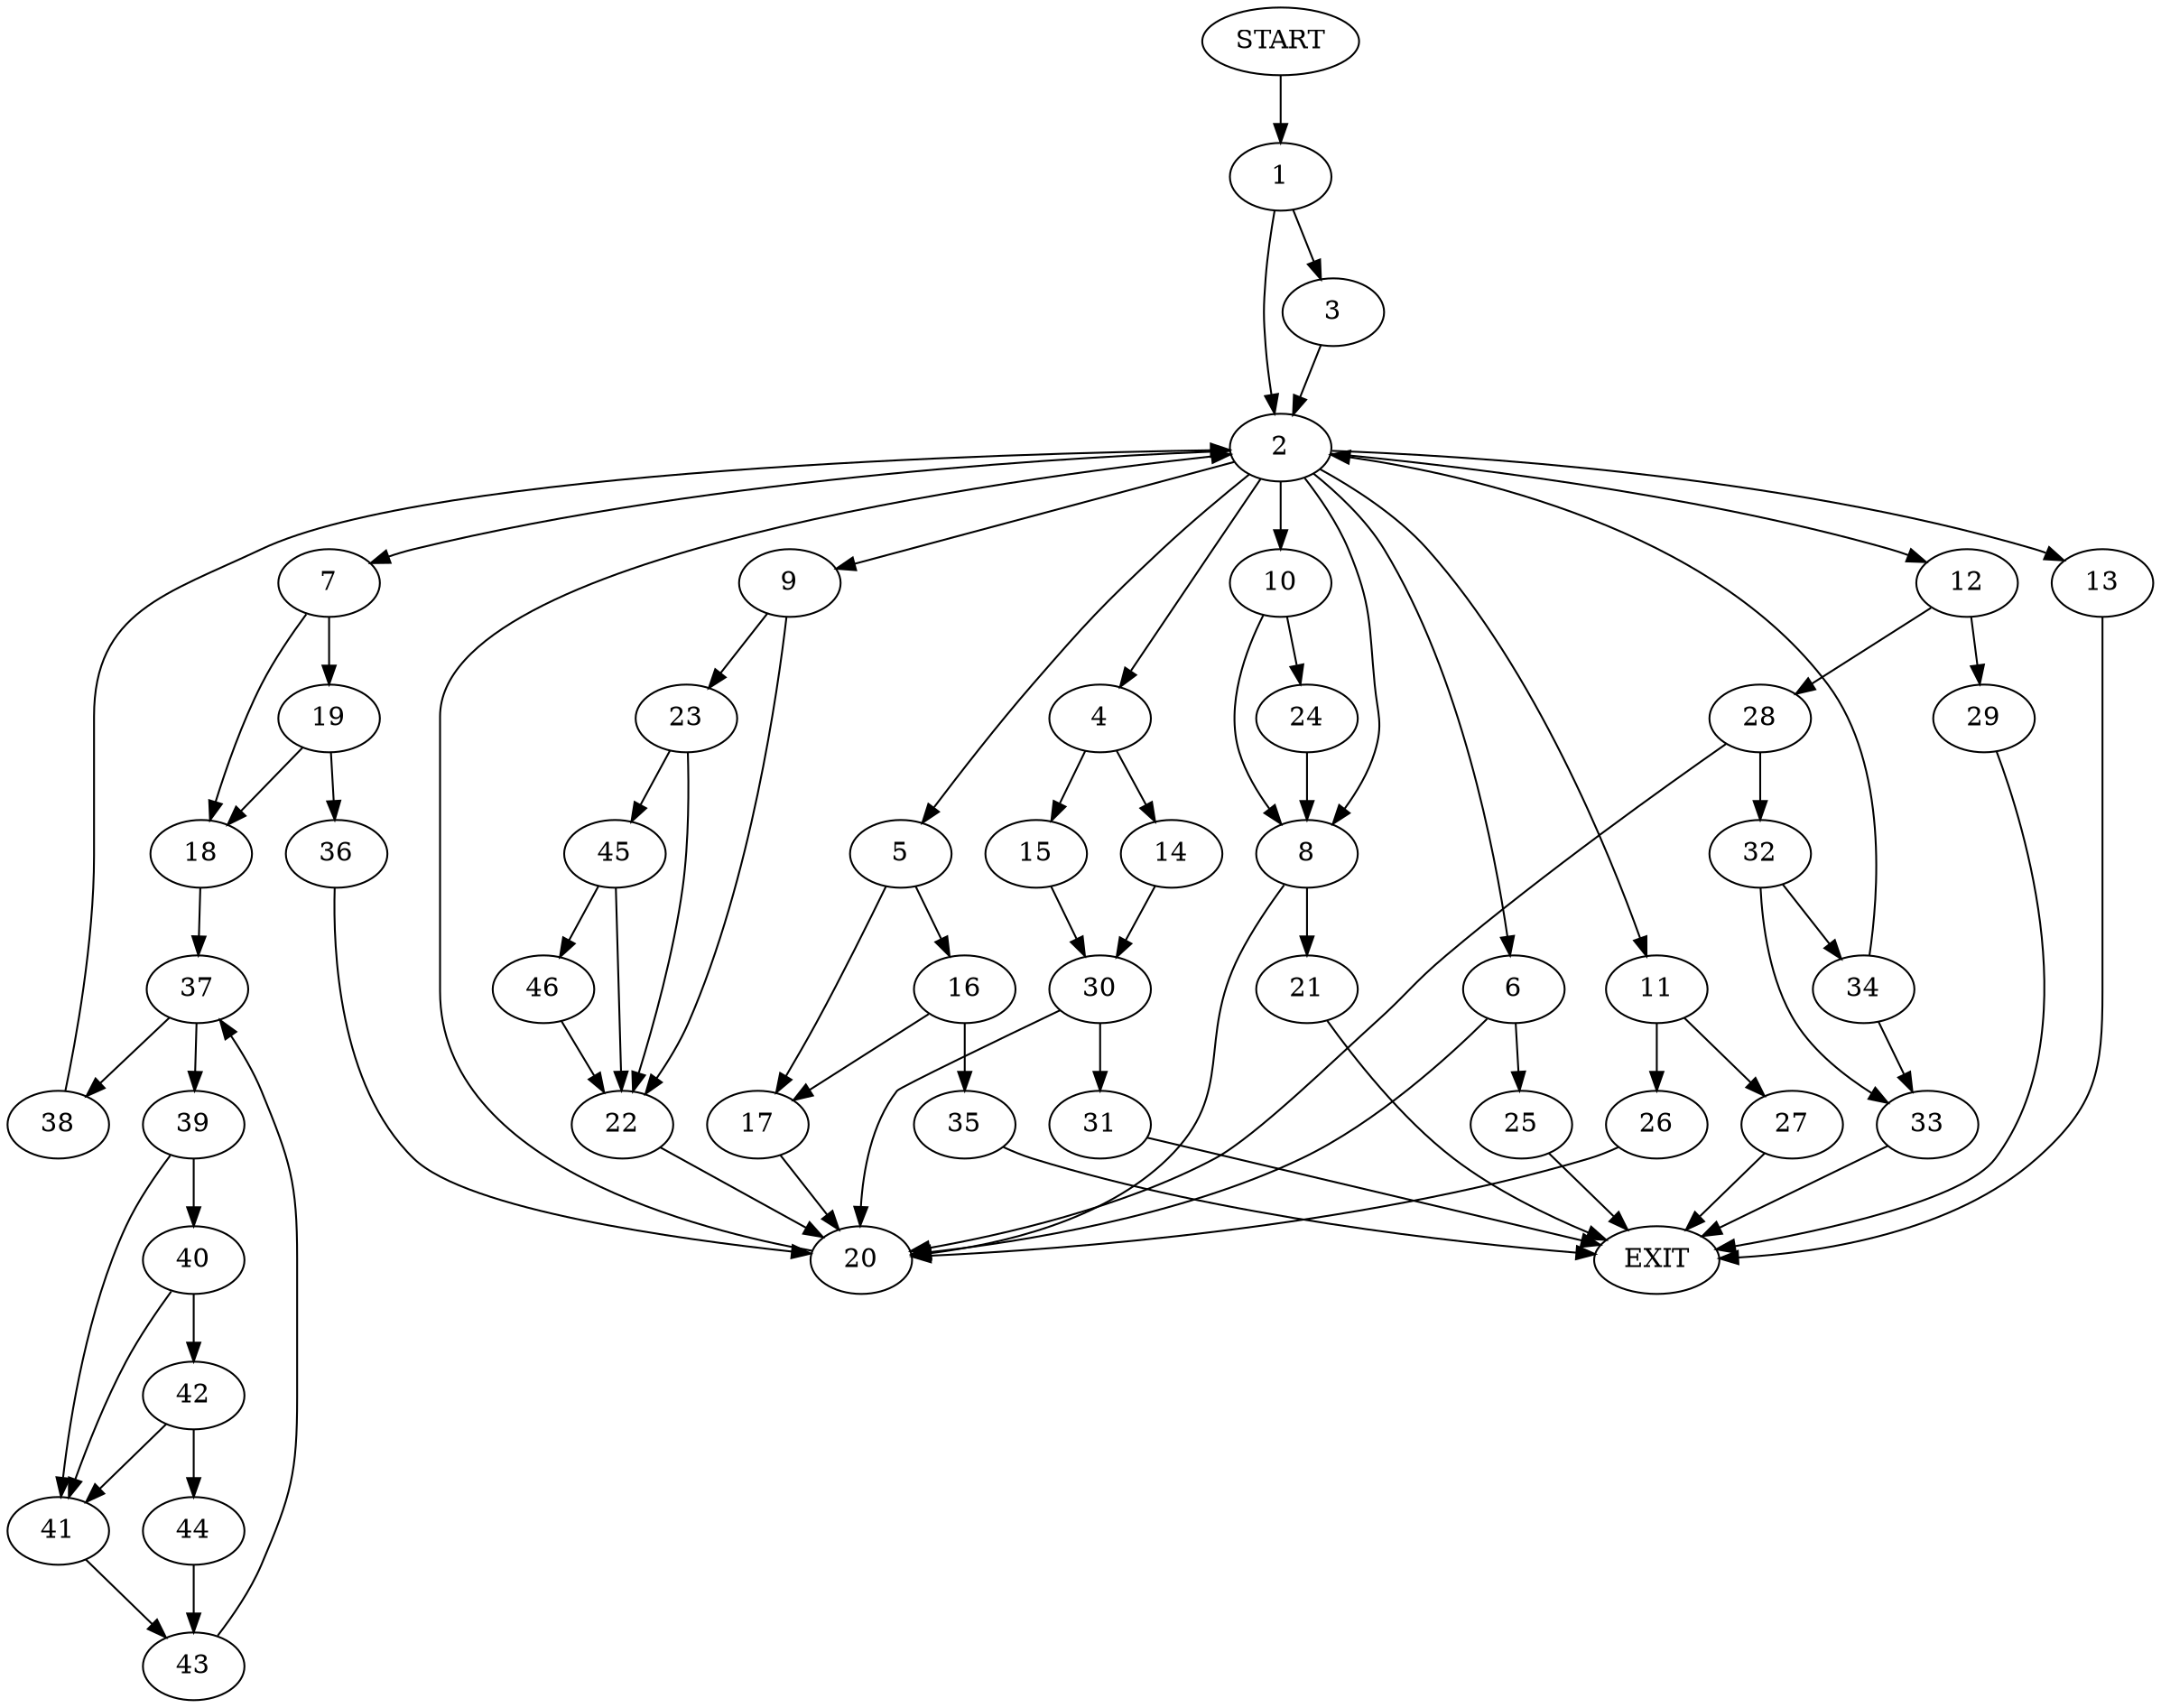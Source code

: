 digraph {
0 [label="START"]
47 [label="EXIT"]
0 -> 1
1 -> 2
1 -> 3
3 -> 2
2 -> 4
2 -> 5
2 -> 6
2 -> 7
2 -> 8
2 -> 9
2 -> 10
2 -> 11
2 -> 12
2 -> 13
13 -> 47
4 -> 14
4 -> 15
5 -> 16
5 -> 17
7 -> 18
7 -> 19
8 -> 20
8 -> 21
9 -> 22
9 -> 23
10 -> 24
10 -> 8
6 -> 20
6 -> 25
11 -> 26
11 -> 27
12 -> 28
12 -> 29
25 -> 47
20 -> 2
15 -> 30
14 -> 30
30 -> 20
30 -> 31
31 -> 47
24 -> 8
21 -> 47
26 -> 20
27 -> 47
29 -> 47
28 -> 20
28 -> 32
32 -> 33
32 -> 34
34 -> 33
34 -> 2
33 -> 47
17 -> 20
16 -> 17
16 -> 35
35 -> 47
19 -> 36
19 -> 18
18 -> 37
36 -> 20
37 -> 38
37 -> 39
39 -> 40
39 -> 41
38 -> 2
40 -> 41
40 -> 42
41 -> 43
42 -> 44
42 -> 41
44 -> 43
43 -> 37
23 -> 22
23 -> 45
22 -> 20
45 -> 46
45 -> 22
46 -> 22
}
